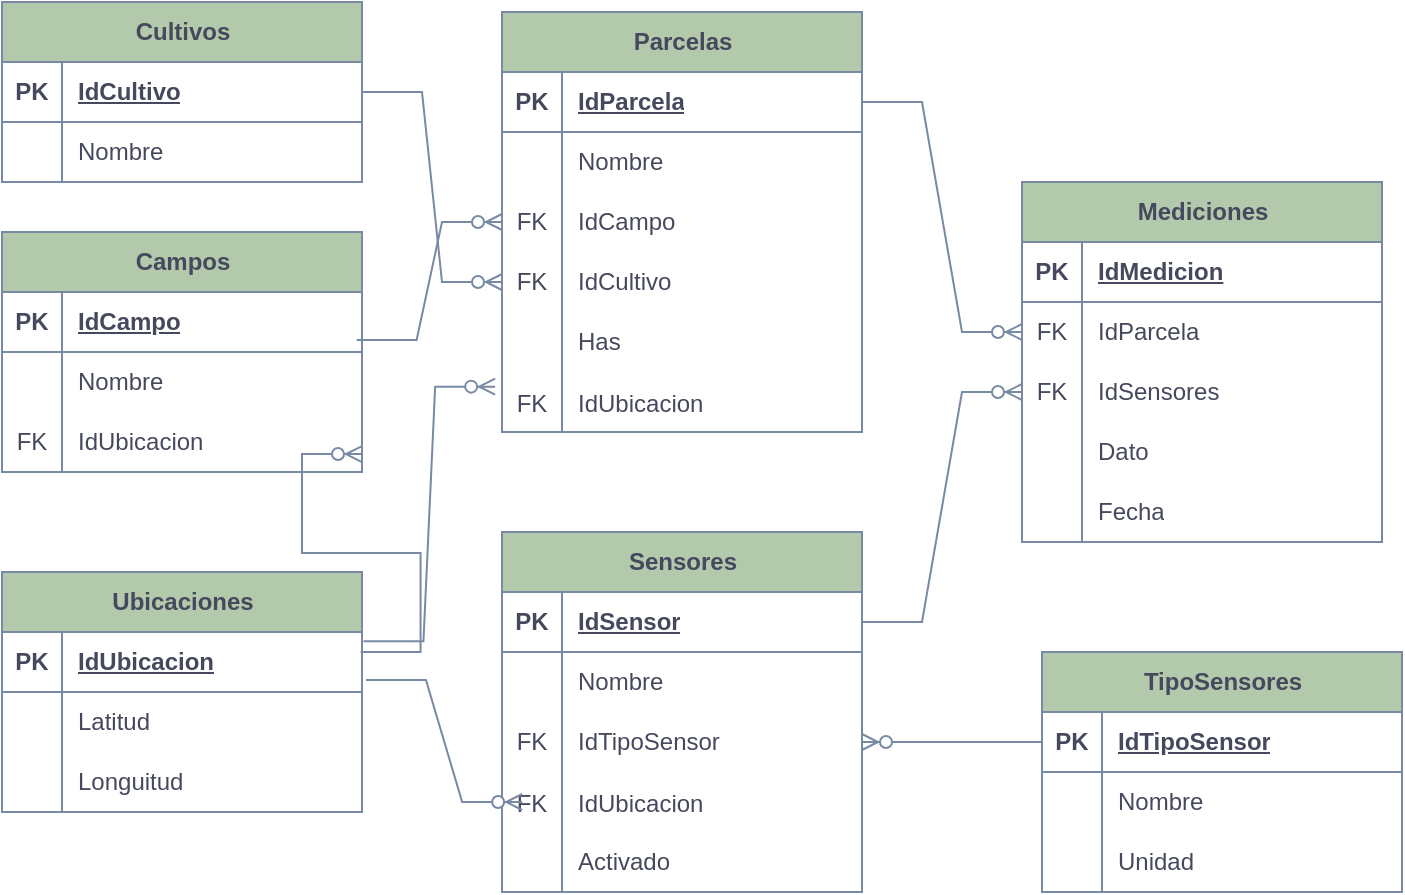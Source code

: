 <mxfile version="27.0.2">
  <diagram name="Página-1" id="oAIuf8s9W6lb1uq6h0UB">
    <mxGraphModel dx="786" dy="516" grid="1" gridSize="10" guides="1" tooltips="1" connect="1" arrows="1" fold="1" page="1" pageScale="1" pageWidth="827" pageHeight="1169" math="0" shadow="0">
      <root>
        <mxCell id="0" />
        <mxCell id="1" parent="0" />
        <mxCell id="STN5MMnKZS1oe1nuZTRc-27" value="Campos" style="shape=table;startSize=30;container=1;collapsible=1;childLayout=tableLayout;fixedRows=1;rowLines=0;fontStyle=1;align=center;resizeLast=1;html=1;labelBackgroundColor=none;fillColor=#B2C9AB;strokeColor=#788AA3;fontColor=#46495D;" parent="1" vertex="1">
          <mxGeometry x="30" y="170" width="180" height="120" as="geometry" />
        </mxCell>
        <mxCell id="STN5MMnKZS1oe1nuZTRc-28" value="" style="shape=tableRow;horizontal=0;startSize=0;swimlaneHead=0;swimlaneBody=0;fillColor=none;collapsible=0;dropTarget=0;points=[[0,0.5],[1,0.5]];portConstraint=eastwest;top=0;left=0;right=0;bottom=1;labelBackgroundColor=none;strokeColor=#788AA3;fontColor=#46495D;" parent="STN5MMnKZS1oe1nuZTRc-27" vertex="1">
          <mxGeometry y="30" width="180" height="30" as="geometry" />
        </mxCell>
        <mxCell id="STN5MMnKZS1oe1nuZTRc-29" value="PK" style="shape=partialRectangle;connectable=0;fillColor=none;top=0;left=0;bottom=0;right=0;fontStyle=1;overflow=hidden;whiteSpace=wrap;html=1;labelBackgroundColor=none;strokeColor=#788AA3;fontColor=#46495D;" parent="STN5MMnKZS1oe1nuZTRc-28" vertex="1">
          <mxGeometry width="30" height="30" as="geometry">
            <mxRectangle width="30" height="30" as="alternateBounds" />
          </mxGeometry>
        </mxCell>
        <mxCell id="STN5MMnKZS1oe1nuZTRc-30" value="IdCampo" style="shape=partialRectangle;connectable=0;fillColor=none;top=0;left=0;bottom=0;right=0;align=left;spacingLeft=6;fontStyle=5;overflow=hidden;whiteSpace=wrap;html=1;labelBackgroundColor=none;strokeColor=#788AA3;fontColor=#46495D;" parent="STN5MMnKZS1oe1nuZTRc-28" vertex="1">
          <mxGeometry x="30" width="150" height="30" as="geometry">
            <mxRectangle width="150" height="30" as="alternateBounds" />
          </mxGeometry>
        </mxCell>
        <mxCell id="STN5MMnKZS1oe1nuZTRc-31" value="" style="shape=tableRow;horizontal=0;startSize=0;swimlaneHead=0;swimlaneBody=0;fillColor=none;collapsible=0;dropTarget=0;points=[[0,0.5],[1,0.5]];portConstraint=eastwest;top=0;left=0;right=0;bottom=0;labelBackgroundColor=none;strokeColor=#788AA3;fontColor=#46495D;" parent="STN5MMnKZS1oe1nuZTRc-27" vertex="1">
          <mxGeometry y="60" width="180" height="30" as="geometry" />
        </mxCell>
        <mxCell id="STN5MMnKZS1oe1nuZTRc-32" value="" style="shape=partialRectangle;connectable=0;fillColor=none;top=0;left=0;bottom=0;right=0;editable=1;overflow=hidden;whiteSpace=wrap;html=1;labelBackgroundColor=none;strokeColor=#788AA3;fontColor=#46495D;" parent="STN5MMnKZS1oe1nuZTRc-31" vertex="1">
          <mxGeometry width="30" height="30" as="geometry">
            <mxRectangle width="30" height="30" as="alternateBounds" />
          </mxGeometry>
        </mxCell>
        <mxCell id="STN5MMnKZS1oe1nuZTRc-33" value="Nombre" style="shape=partialRectangle;connectable=0;fillColor=none;top=0;left=0;bottom=0;right=0;align=left;spacingLeft=6;overflow=hidden;whiteSpace=wrap;html=1;labelBackgroundColor=none;strokeColor=#788AA3;fontColor=#46495D;" parent="STN5MMnKZS1oe1nuZTRc-31" vertex="1">
          <mxGeometry x="30" width="150" height="30" as="geometry">
            <mxRectangle width="150" height="30" as="alternateBounds" />
          </mxGeometry>
        </mxCell>
        <mxCell id="UrRxvtbTd0AvRrlVSrSO-1" value="" style="shape=tableRow;horizontal=0;startSize=0;swimlaneHead=0;swimlaneBody=0;fillColor=none;collapsible=0;dropTarget=0;points=[[0,0.5],[1,0.5]];portConstraint=eastwest;top=0;left=0;right=0;bottom=0;labelBackgroundColor=none;strokeColor=#788AA3;fontColor=#46495D;" vertex="1" parent="STN5MMnKZS1oe1nuZTRc-27">
          <mxGeometry y="90" width="180" height="30" as="geometry" />
        </mxCell>
        <mxCell id="UrRxvtbTd0AvRrlVSrSO-2" value="FK" style="shape=partialRectangle;connectable=0;fillColor=none;top=0;left=0;bottom=0;right=0;fontStyle=0;overflow=hidden;whiteSpace=wrap;html=1;labelBackgroundColor=none;strokeColor=#788AA3;fontColor=#46495D;" vertex="1" parent="UrRxvtbTd0AvRrlVSrSO-1">
          <mxGeometry width="30" height="30" as="geometry">
            <mxRectangle width="30" height="30" as="alternateBounds" />
          </mxGeometry>
        </mxCell>
        <mxCell id="UrRxvtbTd0AvRrlVSrSO-3" value="IdUbicacion" style="shape=partialRectangle;connectable=0;fillColor=none;top=0;left=0;bottom=0;right=0;align=left;spacingLeft=6;fontStyle=0;overflow=hidden;whiteSpace=wrap;html=1;labelBackgroundColor=none;strokeColor=#788AA3;fontColor=#46495D;" vertex="1" parent="UrRxvtbTd0AvRrlVSrSO-1">
          <mxGeometry x="30" width="150" height="30" as="geometry">
            <mxRectangle width="150" height="30" as="alternateBounds" />
          </mxGeometry>
        </mxCell>
        <mxCell id="STN5MMnKZS1oe1nuZTRc-40" value="Cultivos" style="shape=table;startSize=30;container=1;collapsible=1;childLayout=tableLayout;fixedRows=1;rowLines=0;fontStyle=1;align=center;resizeLast=1;html=1;labelBackgroundColor=none;fillColor=#B2C9AB;strokeColor=#788AA3;fontColor=#46495D;" parent="1" vertex="1">
          <mxGeometry x="30" y="55" width="180" height="90" as="geometry" />
        </mxCell>
        <mxCell id="STN5MMnKZS1oe1nuZTRc-41" value="" style="shape=tableRow;horizontal=0;startSize=0;swimlaneHead=0;swimlaneBody=0;fillColor=none;collapsible=0;dropTarget=0;points=[[0,0.5],[1,0.5]];portConstraint=eastwest;top=0;left=0;right=0;bottom=1;labelBackgroundColor=none;strokeColor=#788AA3;fontColor=#46495D;" parent="STN5MMnKZS1oe1nuZTRc-40" vertex="1">
          <mxGeometry y="30" width="180" height="30" as="geometry" />
        </mxCell>
        <mxCell id="STN5MMnKZS1oe1nuZTRc-42" value="PK" style="shape=partialRectangle;connectable=0;fillColor=none;top=0;left=0;bottom=0;right=0;fontStyle=1;overflow=hidden;whiteSpace=wrap;html=1;labelBackgroundColor=none;strokeColor=#788AA3;fontColor=#46495D;" parent="STN5MMnKZS1oe1nuZTRc-41" vertex="1">
          <mxGeometry width="30" height="30" as="geometry">
            <mxRectangle width="30" height="30" as="alternateBounds" />
          </mxGeometry>
        </mxCell>
        <mxCell id="STN5MMnKZS1oe1nuZTRc-43" value="IdCultivo" style="shape=partialRectangle;connectable=0;fillColor=none;top=0;left=0;bottom=0;right=0;align=left;spacingLeft=6;fontStyle=5;overflow=hidden;whiteSpace=wrap;html=1;labelBackgroundColor=none;strokeColor=#788AA3;fontColor=#46495D;" parent="STN5MMnKZS1oe1nuZTRc-41" vertex="1">
          <mxGeometry x="30" width="150" height="30" as="geometry">
            <mxRectangle width="150" height="30" as="alternateBounds" />
          </mxGeometry>
        </mxCell>
        <mxCell id="STN5MMnKZS1oe1nuZTRc-44" value="" style="shape=tableRow;horizontal=0;startSize=0;swimlaneHead=0;swimlaneBody=0;fillColor=none;collapsible=0;dropTarget=0;points=[[0,0.5],[1,0.5]];portConstraint=eastwest;top=0;left=0;right=0;bottom=0;labelBackgroundColor=none;strokeColor=#788AA3;fontColor=#46495D;" parent="STN5MMnKZS1oe1nuZTRc-40" vertex="1">
          <mxGeometry y="60" width="180" height="30" as="geometry" />
        </mxCell>
        <mxCell id="STN5MMnKZS1oe1nuZTRc-45" value="" style="shape=partialRectangle;connectable=0;fillColor=none;top=0;left=0;bottom=0;right=0;editable=1;overflow=hidden;whiteSpace=wrap;html=1;labelBackgroundColor=none;strokeColor=#788AA3;fontColor=#46495D;" parent="STN5MMnKZS1oe1nuZTRc-44" vertex="1">
          <mxGeometry width="30" height="30" as="geometry">
            <mxRectangle width="30" height="30" as="alternateBounds" />
          </mxGeometry>
        </mxCell>
        <mxCell id="STN5MMnKZS1oe1nuZTRc-46" value="Nombre" style="shape=partialRectangle;connectable=0;fillColor=none;top=0;left=0;bottom=0;right=0;align=left;spacingLeft=6;overflow=hidden;whiteSpace=wrap;html=1;labelBackgroundColor=none;strokeColor=#788AA3;fontColor=#46495D;" parent="STN5MMnKZS1oe1nuZTRc-44" vertex="1">
          <mxGeometry x="30" width="150" height="30" as="geometry">
            <mxRectangle width="150" height="30" as="alternateBounds" />
          </mxGeometry>
        </mxCell>
        <mxCell id="STN5MMnKZS1oe1nuZTRc-53" value="TipoSensores" style="shape=table;startSize=30;container=1;collapsible=1;childLayout=tableLayout;fixedRows=1;rowLines=0;fontStyle=1;align=center;resizeLast=1;html=1;labelBackgroundColor=none;fillColor=#B2C9AB;strokeColor=#788AA3;fontColor=#46495D;" parent="1" vertex="1">
          <mxGeometry x="550" y="380" width="180" height="120" as="geometry" />
        </mxCell>
        <mxCell id="STN5MMnKZS1oe1nuZTRc-54" value="" style="shape=tableRow;horizontal=0;startSize=0;swimlaneHead=0;swimlaneBody=0;fillColor=none;collapsible=0;dropTarget=0;points=[[0,0.5],[1,0.5]];portConstraint=eastwest;top=0;left=0;right=0;bottom=1;labelBackgroundColor=none;strokeColor=#788AA3;fontColor=#46495D;" parent="STN5MMnKZS1oe1nuZTRc-53" vertex="1">
          <mxGeometry y="30" width="180" height="30" as="geometry" />
        </mxCell>
        <mxCell id="STN5MMnKZS1oe1nuZTRc-55" value="PK" style="shape=partialRectangle;connectable=0;fillColor=none;top=0;left=0;bottom=0;right=0;fontStyle=1;overflow=hidden;whiteSpace=wrap;html=1;labelBackgroundColor=none;strokeColor=#788AA3;fontColor=#46495D;" parent="STN5MMnKZS1oe1nuZTRc-54" vertex="1">
          <mxGeometry width="30" height="30" as="geometry">
            <mxRectangle width="30" height="30" as="alternateBounds" />
          </mxGeometry>
        </mxCell>
        <mxCell id="STN5MMnKZS1oe1nuZTRc-56" value="IdTipoSensor" style="shape=partialRectangle;connectable=0;fillColor=none;top=0;left=0;bottom=0;right=0;align=left;spacingLeft=6;fontStyle=5;overflow=hidden;whiteSpace=wrap;html=1;labelBackgroundColor=none;strokeColor=#788AA3;fontColor=#46495D;" parent="STN5MMnKZS1oe1nuZTRc-54" vertex="1">
          <mxGeometry x="30" width="150" height="30" as="geometry">
            <mxRectangle width="150" height="30" as="alternateBounds" />
          </mxGeometry>
        </mxCell>
        <mxCell id="STN5MMnKZS1oe1nuZTRc-57" value="" style="shape=tableRow;horizontal=0;startSize=0;swimlaneHead=0;swimlaneBody=0;fillColor=none;collapsible=0;dropTarget=0;points=[[0,0.5],[1,0.5]];portConstraint=eastwest;top=0;left=0;right=0;bottom=0;labelBackgroundColor=none;strokeColor=#788AA3;fontColor=#46495D;" parent="STN5MMnKZS1oe1nuZTRc-53" vertex="1">
          <mxGeometry y="60" width="180" height="30" as="geometry" />
        </mxCell>
        <mxCell id="STN5MMnKZS1oe1nuZTRc-58" value="" style="shape=partialRectangle;connectable=0;fillColor=none;top=0;left=0;bottom=0;right=0;editable=1;overflow=hidden;whiteSpace=wrap;html=1;labelBackgroundColor=none;strokeColor=#788AA3;fontColor=#46495D;" parent="STN5MMnKZS1oe1nuZTRc-57" vertex="1">
          <mxGeometry width="30" height="30" as="geometry">
            <mxRectangle width="30" height="30" as="alternateBounds" />
          </mxGeometry>
        </mxCell>
        <mxCell id="STN5MMnKZS1oe1nuZTRc-59" value="Nombre" style="shape=partialRectangle;connectable=0;fillColor=none;top=0;left=0;bottom=0;right=0;align=left;spacingLeft=6;overflow=hidden;whiteSpace=wrap;html=1;labelBackgroundColor=none;strokeColor=#788AA3;fontColor=#46495D;" parent="STN5MMnKZS1oe1nuZTRc-57" vertex="1">
          <mxGeometry x="30" width="150" height="30" as="geometry">
            <mxRectangle width="150" height="30" as="alternateBounds" />
          </mxGeometry>
        </mxCell>
        <mxCell id="STN5MMnKZS1oe1nuZTRc-60" value="" style="shape=tableRow;horizontal=0;startSize=0;swimlaneHead=0;swimlaneBody=0;fillColor=none;collapsible=0;dropTarget=0;points=[[0,0.5],[1,0.5]];portConstraint=eastwest;top=0;left=0;right=0;bottom=0;labelBackgroundColor=none;strokeColor=#788AA3;fontColor=#46495D;" parent="STN5MMnKZS1oe1nuZTRc-53" vertex="1">
          <mxGeometry y="90" width="180" height="30" as="geometry" />
        </mxCell>
        <mxCell id="STN5MMnKZS1oe1nuZTRc-61" value="" style="shape=partialRectangle;connectable=0;fillColor=none;top=0;left=0;bottom=0;right=0;editable=1;overflow=hidden;whiteSpace=wrap;html=1;labelBackgroundColor=none;strokeColor=#788AA3;fontColor=#46495D;" parent="STN5MMnKZS1oe1nuZTRc-60" vertex="1">
          <mxGeometry width="30" height="30" as="geometry">
            <mxRectangle width="30" height="30" as="alternateBounds" />
          </mxGeometry>
        </mxCell>
        <mxCell id="STN5MMnKZS1oe1nuZTRc-62" value="Unidad" style="shape=partialRectangle;connectable=0;fillColor=none;top=0;left=0;bottom=0;right=0;align=left;spacingLeft=6;overflow=hidden;whiteSpace=wrap;html=1;labelBackgroundColor=none;strokeColor=#788AA3;fontColor=#46495D;" parent="STN5MMnKZS1oe1nuZTRc-60" vertex="1">
          <mxGeometry x="30" width="150" height="30" as="geometry">
            <mxRectangle width="150" height="30" as="alternateBounds" />
          </mxGeometry>
        </mxCell>
        <mxCell id="STN5MMnKZS1oe1nuZTRc-66" value="Sensores" style="shape=table;startSize=30;container=1;collapsible=1;childLayout=tableLayout;fixedRows=1;rowLines=0;fontStyle=1;align=center;resizeLast=1;html=1;labelBackgroundColor=none;fillColor=#B2C9AB;strokeColor=#788AA3;fontColor=#46495D;" parent="1" vertex="1">
          <mxGeometry x="280" y="320" width="180" height="180" as="geometry" />
        </mxCell>
        <mxCell id="STN5MMnKZS1oe1nuZTRc-67" value="" style="shape=tableRow;horizontal=0;startSize=0;swimlaneHead=0;swimlaneBody=0;fillColor=none;collapsible=0;dropTarget=0;points=[[0,0.5],[1,0.5]];portConstraint=eastwest;top=0;left=0;right=0;bottom=1;labelBackgroundColor=none;strokeColor=#788AA3;fontColor=#46495D;" parent="STN5MMnKZS1oe1nuZTRc-66" vertex="1">
          <mxGeometry y="30" width="180" height="30" as="geometry" />
        </mxCell>
        <mxCell id="STN5MMnKZS1oe1nuZTRc-68" value="PK" style="shape=partialRectangle;connectable=0;fillColor=none;top=0;left=0;bottom=0;right=0;fontStyle=1;overflow=hidden;whiteSpace=wrap;html=1;labelBackgroundColor=none;strokeColor=#788AA3;fontColor=#46495D;" parent="STN5MMnKZS1oe1nuZTRc-67" vertex="1">
          <mxGeometry width="30" height="30" as="geometry">
            <mxRectangle width="30" height="30" as="alternateBounds" />
          </mxGeometry>
        </mxCell>
        <mxCell id="STN5MMnKZS1oe1nuZTRc-69" value="IdSensor" style="shape=partialRectangle;connectable=0;fillColor=none;top=0;left=0;bottom=0;right=0;align=left;spacingLeft=6;fontStyle=5;overflow=hidden;whiteSpace=wrap;html=1;labelBackgroundColor=none;strokeColor=#788AA3;fontColor=#46495D;" parent="STN5MMnKZS1oe1nuZTRc-67" vertex="1">
          <mxGeometry x="30" width="150" height="30" as="geometry">
            <mxRectangle width="150" height="30" as="alternateBounds" />
          </mxGeometry>
        </mxCell>
        <mxCell id="STN5MMnKZS1oe1nuZTRc-70" value="" style="shape=tableRow;horizontal=0;startSize=0;swimlaneHead=0;swimlaneBody=0;fillColor=none;collapsible=0;dropTarget=0;points=[[0,0.5],[1,0.5]];portConstraint=eastwest;top=0;left=0;right=0;bottom=0;labelBackgroundColor=none;strokeColor=#788AA3;fontColor=#46495D;" parent="STN5MMnKZS1oe1nuZTRc-66" vertex="1">
          <mxGeometry y="60" width="180" height="30" as="geometry" />
        </mxCell>
        <mxCell id="STN5MMnKZS1oe1nuZTRc-71" value="" style="shape=partialRectangle;connectable=0;fillColor=none;top=0;left=0;bottom=0;right=0;editable=1;overflow=hidden;whiteSpace=wrap;html=1;labelBackgroundColor=none;strokeColor=#788AA3;fontColor=#46495D;" parent="STN5MMnKZS1oe1nuZTRc-70" vertex="1">
          <mxGeometry width="30" height="30" as="geometry">
            <mxRectangle width="30" height="30" as="alternateBounds" />
          </mxGeometry>
        </mxCell>
        <mxCell id="STN5MMnKZS1oe1nuZTRc-72" value="Nombre" style="shape=partialRectangle;connectable=0;fillColor=none;top=0;left=0;bottom=0;right=0;align=left;spacingLeft=6;overflow=hidden;whiteSpace=wrap;html=1;labelBackgroundColor=none;strokeColor=#788AA3;fontColor=#46495D;" parent="STN5MMnKZS1oe1nuZTRc-70" vertex="1">
          <mxGeometry x="30" width="150" height="30" as="geometry">
            <mxRectangle width="150" height="30" as="alternateBounds" />
          </mxGeometry>
        </mxCell>
        <mxCell id="STN5MMnKZS1oe1nuZTRc-79" value="" style="shape=tableRow;horizontal=0;startSize=0;swimlaneHead=0;swimlaneBody=0;fillColor=none;collapsible=0;dropTarget=0;points=[[0,0.5],[1,0.5]];portConstraint=eastwest;top=0;left=0;right=0;bottom=0;labelBackgroundColor=none;strokeColor=#788AA3;fontColor=#46495D;" parent="STN5MMnKZS1oe1nuZTRc-66" vertex="1">
          <mxGeometry y="90" width="180" height="30" as="geometry" />
        </mxCell>
        <mxCell id="STN5MMnKZS1oe1nuZTRc-80" value="FK" style="shape=partialRectangle;connectable=0;fillColor=none;top=0;left=0;bottom=0;right=0;fontStyle=0;overflow=hidden;whiteSpace=wrap;html=1;labelBackgroundColor=none;strokeColor=#788AA3;fontColor=#46495D;" parent="STN5MMnKZS1oe1nuZTRc-79" vertex="1">
          <mxGeometry width="30" height="30" as="geometry">
            <mxRectangle width="30" height="30" as="alternateBounds" />
          </mxGeometry>
        </mxCell>
        <mxCell id="STN5MMnKZS1oe1nuZTRc-81" value="IdTipoSensor" style="shape=partialRectangle;connectable=0;fillColor=none;top=0;left=0;bottom=0;right=0;align=left;spacingLeft=6;fontStyle=0;overflow=hidden;whiteSpace=wrap;html=1;labelBackgroundColor=none;strokeColor=#788AA3;fontColor=#46495D;" parent="STN5MMnKZS1oe1nuZTRc-79" vertex="1">
          <mxGeometry x="30" width="150" height="30" as="geometry">
            <mxRectangle width="150" height="30" as="alternateBounds" />
          </mxGeometry>
        </mxCell>
        <mxCell id="jtGoLDJBYrv1vs7XKXuK-1" value="" style="shape=tableRow;horizontal=0;startSize=0;swimlaneHead=0;swimlaneBody=0;fillColor=none;collapsible=0;dropTarget=0;points=[[0,0.5],[1,0.5]];portConstraint=eastwest;top=0;left=0;right=0;bottom=0;labelBackgroundColor=none;strokeColor=#788AA3;fontColor=#46495D;" parent="STN5MMnKZS1oe1nuZTRc-66" vertex="1">
          <mxGeometry y="120" width="180" height="30" as="geometry" />
        </mxCell>
        <mxCell id="jtGoLDJBYrv1vs7XKXuK-2" value="FK" style="shape=partialRectangle;connectable=0;fillColor=none;top=0;left=0;bottom=0;right=0;editable=1;overflow=hidden;labelBackgroundColor=none;strokeColor=#788AA3;fontColor=#46495D;" parent="jtGoLDJBYrv1vs7XKXuK-1" vertex="1">
          <mxGeometry width="30" height="30" as="geometry">
            <mxRectangle width="30" height="30" as="alternateBounds" />
          </mxGeometry>
        </mxCell>
        <mxCell id="jtGoLDJBYrv1vs7XKXuK-3" value="IdUbicacion" style="shape=partialRectangle;connectable=0;fillColor=none;top=0;left=0;bottom=0;right=0;align=left;spacingLeft=6;overflow=hidden;labelBackgroundColor=none;strokeColor=#788AA3;fontColor=#46495D;" parent="jtGoLDJBYrv1vs7XKXuK-1" vertex="1">
          <mxGeometry x="30" width="150" height="30" as="geometry">
            <mxRectangle width="150" height="30" as="alternateBounds" />
          </mxGeometry>
        </mxCell>
        <mxCell id="STN5MMnKZS1oe1nuZTRc-73" value="" style="shape=tableRow;horizontal=0;startSize=0;swimlaneHead=0;swimlaneBody=0;fillColor=none;collapsible=0;dropTarget=0;points=[[0,0.5],[1,0.5]];portConstraint=eastwest;top=0;left=0;right=0;bottom=0;labelBackgroundColor=none;strokeColor=#788AA3;fontColor=#46495D;" parent="STN5MMnKZS1oe1nuZTRc-66" vertex="1">
          <mxGeometry y="150" width="180" height="30" as="geometry" />
        </mxCell>
        <mxCell id="STN5MMnKZS1oe1nuZTRc-74" value="" style="shape=partialRectangle;connectable=0;fillColor=none;top=0;left=0;bottom=0;right=0;editable=1;overflow=hidden;whiteSpace=wrap;html=1;labelBackgroundColor=none;strokeColor=#788AA3;fontColor=#46495D;" parent="STN5MMnKZS1oe1nuZTRc-73" vertex="1">
          <mxGeometry width="30" height="30" as="geometry">
            <mxRectangle width="30" height="30" as="alternateBounds" />
          </mxGeometry>
        </mxCell>
        <mxCell id="STN5MMnKZS1oe1nuZTRc-75" value="Activado" style="shape=partialRectangle;connectable=0;fillColor=none;top=0;left=0;bottom=0;right=0;align=left;spacingLeft=6;overflow=hidden;whiteSpace=wrap;html=1;labelBackgroundColor=none;strokeColor=#788AA3;fontColor=#46495D;" parent="STN5MMnKZS1oe1nuZTRc-73" vertex="1">
          <mxGeometry x="30" width="150" height="30" as="geometry">
            <mxRectangle width="150" height="30" as="alternateBounds" />
          </mxGeometry>
        </mxCell>
        <mxCell id="STN5MMnKZS1oe1nuZTRc-82" value="Parcelas" style="shape=table;startSize=30;container=1;collapsible=1;childLayout=tableLayout;fixedRows=1;rowLines=0;fontStyle=1;align=center;resizeLast=1;html=1;labelBackgroundColor=none;fillColor=#B2C9AB;strokeColor=#788AA3;fontColor=#46495D;" parent="1" vertex="1">
          <mxGeometry x="280" y="60" width="180" height="210" as="geometry" />
        </mxCell>
        <mxCell id="STN5MMnKZS1oe1nuZTRc-83" value="" style="shape=tableRow;horizontal=0;startSize=0;swimlaneHead=0;swimlaneBody=0;fillColor=none;collapsible=0;dropTarget=0;points=[[0,0.5],[1,0.5]];portConstraint=eastwest;top=0;left=0;right=0;bottom=1;labelBackgroundColor=none;strokeColor=#788AA3;fontColor=#46495D;" parent="STN5MMnKZS1oe1nuZTRc-82" vertex="1">
          <mxGeometry y="30" width="180" height="30" as="geometry" />
        </mxCell>
        <mxCell id="STN5MMnKZS1oe1nuZTRc-84" value="PK" style="shape=partialRectangle;connectable=0;fillColor=none;top=0;left=0;bottom=0;right=0;fontStyle=1;overflow=hidden;whiteSpace=wrap;html=1;labelBackgroundColor=none;strokeColor=#788AA3;fontColor=#46495D;" parent="STN5MMnKZS1oe1nuZTRc-83" vertex="1">
          <mxGeometry width="30" height="30" as="geometry">
            <mxRectangle width="30" height="30" as="alternateBounds" />
          </mxGeometry>
        </mxCell>
        <mxCell id="STN5MMnKZS1oe1nuZTRc-85" value="IdParcela" style="shape=partialRectangle;connectable=0;fillColor=none;top=0;left=0;bottom=0;right=0;align=left;spacingLeft=6;fontStyle=5;overflow=hidden;whiteSpace=wrap;html=1;labelBackgroundColor=none;strokeColor=#788AA3;fontColor=#46495D;" parent="STN5MMnKZS1oe1nuZTRc-83" vertex="1">
          <mxGeometry x="30" width="150" height="30" as="geometry">
            <mxRectangle width="150" height="30" as="alternateBounds" />
          </mxGeometry>
        </mxCell>
        <mxCell id="STN5MMnKZS1oe1nuZTRc-86" value="" style="shape=tableRow;horizontal=0;startSize=0;swimlaneHead=0;swimlaneBody=0;fillColor=none;collapsible=0;dropTarget=0;points=[[0,0.5],[1,0.5]];portConstraint=eastwest;top=0;left=0;right=0;bottom=0;labelBackgroundColor=none;strokeColor=#788AA3;fontColor=#46495D;" parent="STN5MMnKZS1oe1nuZTRc-82" vertex="1">
          <mxGeometry y="60" width="180" height="30" as="geometry" />
        </mxCell>
        <mxCell id="STN5MMnKZS1oe1nuZTRc-87" value="" style="shape=partialRectangle;connectable=0;fillColor=none;top=0;left=0;bottom=0;right=0;editable=1;overflow=hidden;whiteSpace=wrap;html=1;labelBackgroundColor=none;strokeColor=#788AA3;fontColor=#46495D;" parent="STN5MMnKZS1oe1nuZTRc-86" vertex="1">
          <mxGeometry width="30" height="30" as="geometry">
            <mxRectangle width="30" height="30" as="alternateBounds" />
          </mxGeometry>
        </mxCell>
        <mxCell id="STN5MMnKZS1oe1nuZTRc-88" value="Nombre" style="shape=partialRectangle;connectable=0;fillColor=none;top=0;left=0;bottom=0;right=0;align=left;spacingLeft=6;overflow=hidden;whiteSpace=wrap;html=1;labelBackgroundColor=none;strokeColor=#788AA3;fontColor=#46495D;" parent="STN5MMnKZS1oe1nuZTRc-86" vertex="1">
          <mxGeometry x="30" width="150" height="30" as="geometry">
            <mxRectangle width="150" height="30" as="alternateBounds" />
          </mxGeometry>
        </mxCell>
        <mxCell id="STN5MMnKZS1oe1nuZTRc-100" value="" style="shape=tableRow;horizontal=0;startSize=0;swimlaneHead=0;swimlaneBody=0;fillColor=none;collapsible=0;dropTarget=0;points=[[0,0.5],[1,0.5]];portConstraint=eastwest;top=0;left=0;right=0;bottom=0;labelBackgroundColor=none;strokeColor=#788AA3;fontColor=#46495D;" parent="STN5MMnKZS1oe1nuZTRc-82" vertex="1">
          <mxGeometry y="90" width="180" height="30" as="geometry" />
        </mxCell>
        <mxCell id="STN5MMnKZS1oe1nuZTRc-101" value="FK" style="shape=partialRectangle;connectable=0;fillColor=none;top=0;left=0;bottom=0;right=0;fontStyle=0;overflow=hidden;whiteSpace=wrap;html=1;labelBackgroundColor=none;strokeColor=#788AA3;fontColor=#46495D;" parent="STN5MMnKZS1oe1nuZTRc-100" vertex="1">
          <mxGeometry width="30" height="30" as="geometry">
            <mxRectangle width="30" height="30" as="alternateBounds" />
          </mxGeometry>
        </mxCell>
        <mxCell id="STN5MMnKZS1oe1nuZTRc-102" value="IdCampo" style="shape=partialRectangle;connectable=0;fillColor=none;top=0;left=0;bottom=0;right=0;align=left;spacingLeft=6;fontStyle=0;overflow=hidden;whiteSpace=wrap;html=1;labelBackgroundColor=none;strokeColor=#788AA3;fontColor=#46495D;" parent="STN5MMnKZS1oe1nuZTRc-100" vertex="1">
          <mxGeometry x="30" width="150" height="30" as="geometry">
            <mxRectangle width="150" height="30" as="alternateBounds" />
          </mxGeometry>
        </mxCell>
        <mxCell id="STN5MMnKZS1oe1nuZTRc-96" value="" style="shape=tableRow;horizontal=0;startSize=0;swimlaneHead=0;swimlaneBody=0;fillColor=none;collapsible=0;dropTarget=0;points=[[0,0.5],[1,0.5]];portConstraint=eastwest;top=0;left=0;right=0;bottom=0;labelBackgroundColor=none;strokeColor=#788AA3;fontColor=#46495D;" parent="STN5MMnKZS1oe1nuZTRc-82" vertex="1">
          <mxGeometry y="120" width="180" height="30" as="geometry" />
        </mxCell>
        <mxCell id="STN5MMnKZS1oe1nuZTRc-97" value="FK" style="shape=partialRectangle;connectable=0;fillColor=none;top=0;left=0;bottom=0;right=0;fontStyle=0;overflow=hidden;whiteSpace=wrap;html=1;labelBackgroundColor=none;strokeColor=#788AA3;fontColor=#46495D;" parent="STN5MMnKZS1oe1nuZTRc-96" vertex="1">
          <mxGeometry width="30" height="30" as="geometry">
            <mxRectangle width="30" height="30" as="alternateBounds" />
          </mxGeometry>
        </mxCell>
        <mxCell id="STN5MMnKZS1oe1nuZTRc-98" value="IdCultivo" style="shape=partialRectangle;connectable=0;fillColor=none;top=0;left=0;bottom=0;right=0;align=left;spacingLeft=6;fontStyle=0;overflow=hidden;whiteSpace=wrap;html=1;labelBackgroundColor=none;strokeColor=#788AA3;fontColor=#46495D;" parent="STN5MMnKZS1oe1nuZTRc-96" vertex="1">
          <mxGeometry x="30" width="150" height="30" as="geometry">
            <mxRectangle width="150" height="30" as="alternateBounds" />
          </mxGeometry>
        </mxCell>
        <mxCell id="STN5MMnKZS1oe1nuZTRc-89" value="" style="shape=tableRow;horizontal=0;startSize=0;swimlaneHead=0;swimlaneBody=0;fillColor=none;collapsible=0;dropTarget=0;points=[[0,0.5],[1,0.5]];portConstraint=eastwest;top=0;left=0;right=0;bottom=0;labelBackgroundColor=none;strokeColor=#788AA3;fontColor=#46495D;" parent="STN5MMnKZS1oe1nuZTRc-82" vertex="1">
          <mxGeometry y="150" width="180" height="30" as="geometry" />
        </mxCell>
        <mxCell id="STN5MMnKZS1oe1nuZTRc-90" value="" style="shape=partialRectangle;connectable=0;fillColor=none;top=0;left=0;bottom=0;right=0;editable=1;overflow=hidden;whiteSpace=wrap;html=1;labelBackgroundColor=none;strokeColor=#788AA3;fontColor=#46495D;" parent="STN5MMnKZS1oe1nuZTRc-89" vertex="1">
          <mxGeometry width="30" height="30" as="geometry">
            <mxRectangle width="30" height="30" as="alternateBounds" />
          </mxGeometry>
        </mxCell>
        <mxCell id="STN5MMnKZS1oe1nuZTRc-91" value="Has" style="shape=partialRectangle;connectable=0;fillColor=none;top=0;left=0;bottom=0;right=0;align=left;spacingLeft=6;overflow=hidden;whiteSpace=wrap;html=1;labelBackgroundColor=none;strokeColor=#788AA3;fontColor=#46495D;" parent="STN5MMnKZS1oe1nuZTRc-89" vertex="1">
          <mxGeometry x="30" width="150" height="30" as="geometry">
            <mxRectangle width="150" height="30" as="alternateBounds" />
          </mxGeometry>
        </mxCell>
        <mxCell id="jtGoLDJBYrv1vs7XKXuK-7" value="" style="shape=tableRow;horizontal=0;startSize=0;swimlaneHead=0;swimlaneBody=0;fillColor=none;collapsible=0;dropTarget=0;points=[[0,0.5],[1,0.5]];portConstraint=eastwest;top=0;left=0;right=0;bottom=0;labelBackgroundColor=none;strokeColor=#788AA3;fontColor=#46495D;" parent="STN5MMnKZS1oe1nuZTRc-82" vertex="1">
          <mxGeometry y="180" width="180" height="30" as="geometry" />
        </mxCell>
        <mxCell id="jtGoLDJBYrv1vs7XKXuK-8" value="FK" style="shape=partialRectangle;connectable=0;fillColor=none;top=0;left=0;bottom=0;right=0;editable=1;overflow=hidden;labelBackgroundColor=none;strokeColor=#788AA3;fontColor=#46495D;" parent="jtGoLDJBYrv1vs7XKXuK-7" vertex="1">
          <mxGeometry width="30" height="30" as="geometry">
            <mxRectangle width="30" height="30" as="alternateBounds" />
          </mxGeometry>
        </mxCell>
        <mxCell id="jtGoLDJBYrv1vs7XKXuK-9" value="IdUbicacion" style="shape=partialRectangle;connectable=0;fillColor=none;top=0;left=0;bottom=0;right=0;align=left;spacingLeft=6;overflow=hidden;labelBackgroundColor=none;strokeColor=#788AA3;fontColor=#46495D;" parent="jtGoLDJBYrv1vs7XKXuK-7" vertex="1">
          <mxGeometry x="30" width="150" height="30" as="geometry">
            <mxRectangle width="150" height="30" as="alternateBounds" />
          </mxGeometry>
        </mxCell>
        <mxCell id="STN5MMnKZS1oe1nuZTRc-103" value="Mediciones" style="shape=table;startSize=30;container=1;collapsible=1;childLayout=tableLayout;fixedRows=1;rowLines=0;fontStyle=1;align=center;resizeLast=1;html=1;labelBackgroundColor=none;fillColor=#B2C9AB;strokeColor=#788AA3;fontColor=#46495D;" parent="1" vertex="1">
          <mxGeometry x="540" y="145" width="180" height="180" as="geometry" />
        </mxCell>
        <mxCell id="STN5MMnKZS1oe1nuZTRc-104" value="" style="shape=tableRow;horizontal=0;startSize=0;swimlaneHead=0;swimlaneBody=0;fillColor=none;collapsible=0;dropTarget=0;points=[[0,0.5],[1,0.5]];portConstraint=eastwest;top=0;left=0;right=0;bottom=1;labelBackgroundColor=none;strokeColor=#788AA3;fontColor=#46495D;" parent="STN5MMnKZS1oe1nuZTRc-103" vertex="1">
          <mxGeometry y="30" width="180" height="30" as="geometry" />
        </mxCell>
        <mxCell id="STN5MMnKZS1oe1nuZTRc-105" value="PK" style="shape=partialRectangle;connectable=0;fillColor=none;top=0;left=0;bottom=0;right=0;fontStyle=1;overflow=hidden;whiteSpace=wrap;html=1;labelBackgroundColor=none;strokeColor=#788AA3;fontColor=#46495D;" parent="STN5MMnKZS1oe1nuZTRc-104" vertex="1">
          <mxGeometry width="30" height="30" as="geometry">
            <mxRectangle width="30" height="30" as="alternateBounds" />
          </mxGeometry>
        </mxCell>
        <mxCell id="STN5MMnKZS1oe1nuZTRc-106" value="IdMedicion" style="shape=partialRectangle;connectable=0;fillColor=none;top=0;left=0;bottom=0;right=0;align=left;spacingLeft=6;fontStyle=5;overflow=hidden;whiteSpace=wrap;html=1;labelBackgroundColor=none;strokeColor=#788AA3;fontColor=#46495D;" parent="STN5MMnKZS1oe1nuZTRc-104" vertex="1">
          <mxGeometry x="30" width="150" height="30" as="geometry">
            <mxRectangle width="150" height="30" as="alternateBounds" />
          </mxGeometry>
        </mxCell>
        <mxCell id="STN5MMnKZS1oe1nuZTRc-116" value="" style="shape=tableRow;horizontal=0;startSize=0;swimlaneHead=0;swimlaneBody=0;fillColor=none;collapsible=0;dropTarget=0;points=[[0,0.5],[1,0.5]];portConstraint=eastwest;top=0;left=0;right=0;bottom=0;labelBackgroundColor=none;strokeColor=#788AA3;fontColor=#46495D;" parent="STN5MMnKZS1oe1nuZTRc-103" vertex="1">
          <mxGeometry y="60" width="180" height="30" as="geometry" />
        </mxCell>
        <mxCell id="STN5MMnKZS1oe1nuZTRc-117" value="FK" style="shape=partialRectangle;connectable=0;fillColor=none;top=0;left=0;bottom=0;right=0;fontStyle=0;overflow=hidden;whiteSpace=wrap;html=1;labelBackgroundColor=none;strokeColor=#788AA3;fontColor=#46495D;" parent="STN5MMnKZS1oe1nuZTRc-116" vertex="1">
          <mxGeometry width="30" height="30" as="geometry">
            <mxRectangle width="30" height="30" as="alternateBounds" />
          </mxGeometry>
        </mxCell>
        <mxCell id="STN5MMnKZS1oe1nuZTRc-118" value="IdParcela" style="shape=partialRectangle;connectable=0;fillColor=none;top=0;left=0;bottom=0;right=0;align=left;spacingLeft=6;fontStyle=0;overflow=hidden;whiteSpace=wrap;html=1;labelBackgroundColor=none;strokeColor=#788AA3;fontColor=#46495D;" parent="STN5MMnKZS1oe1nuZTRc-116" vertex="1">
          <mxGeometry x="30" width="150" height="30" as="geometry">
            <mxRectangle width="150" height="30" as="alternateBounds" />
          </mxGeometry>
        </mxCell>
        <mxCell id="STN5MMnKZS1oe1nuZTRc-119" value="" style="shape=tableRow;horizontal=0;startSize=0;swimlaneHead=0;swimlaneBody=0;fillColor=none;collapsible=0;dropTarget=0;points=[[0,0.5],[1,0.5]];portConstraint=eastwest;top=0;left=0;right=0;bottom=0;labelBackgroundColor=none;strokeColor=#788AA3;fontColor=#46495D;" parent="STN5MMnKZS1oe1nuZTRc-103" vertex="1">
          <mxGeometry y="90" width="180" height="30" as="geometry" />
        </mxCell>
        <mxCell id="STN5MMnKZS1oe1nuZTRc-120" value="FK" style="shape=partialRectangle;connectable=0;fillColor=none;top=0;left=0;bottom=0;right=0;fontStyle=0;overflow=hidden;whiteSpace=wrap;html=1;labelBackgroundColor=none;strokeColor=#788AA3;fontColor=#46495D;" parent="STN5MMnKZS1oe1nuZTRc-119" vertex="1">
          <mxGeometry width="30" height="30" as="geometry">
            <mxRectangle width="30" height="30" as="alternateBounds" />
          </mxGeometry>
        </mxCell>
        <mxCell id="STN5MMnKZS1oe1nuZTRc-121" value="IdSensores" style="shape=partialRectangle;connectable=0;fillColor=none;top=0;left=0;bottom=0;right=0;align=left;spacingLeft=6;fontStyle=0;overflow=hidden;whiteSpace=wrap;html=1;labelBackgroundColor=none;strokeColor=#788AA3;fontColor=#46495D;" parent="STN5MMnKZS1oe1nuZTRc-119" vertex="1">
          <mxGeometry x="30" width="150" height="30" as="geometry">
            <mxRectangle width="150" height="30" as="alternateBounds" />
          </mxGeometry>
        </mxCell>
        <mxCell id="STN5MMnKZS1oe1nuZTRc-107" value="" style="shape=tableRow;horizontal=0;startSize=0;swimlaneHead=0;swimlaneBody=0;fillColor=none;collapsible=0;dropTarget=0;points=[[0,0.5],[1,0.5]];portConstraint=eastwest;top=0;left=0;right=0;bottom=0;labelBackgroundColor=none;strokeColor=#788AA3;fontColor=#46495D;" parent="STN5MMnKZS1oe1nuZTRc-103" vertex="1">
          <mxGeometry y="120" width="180" height="30" as="geometry" />
        </mxCell>
        <mxCell id="STN5MMnKZS1oe1nuZTRc-108" value="" style="shape=partialRectangle;connectable=0;fillColor=none;top=0;left=0;bottom=0;right=0;editable=1;overflow=hidden;whiteSpace=wrap;html=1;labelBackgroundColor=none;strokeColor=#788AA3;fontColor=#46495D;" parent="STN5MMnKZS1oe1nuZTRc-107" vertex="1">
          <mxGeometry width="30" height="30" as="geometry">
            <mxRectangle width="30" height="30" as="alternateBounds" />
          </mxGeometry>
        </mxCell>
        <mxCell id="STN5MMnKZS1oe1nuZTRc-109" value="Dato" style="shape=partialRectangle;connectable=0;fillColor=none;top=0;left=0;bottom=0;right=0;align=left;spacingLeft=6;overflow=hidden;whiteSpace=wrap;html=1;labelBackgroundColor=none;strokeColor=#788AA3;fontColor=#46495D;" parent="STN5MMnKZS1oe1nuZTRc-107" vertex="1">
          <mxGeometry x="30" width="150" height="30" as="geometry">
            <mxRectangle width="150" height="30" as="alternateBounds" />
          </mxGeometry>
        </mxCell>
        <mxCell id="STN5MMnKZS1oe1nuZTRc-110" value="" style="shape=tableRow;horizontal=0;startSize=0;swimlaneHead=0;swimlaneBody=0;fillColor=none;collapsible=0;dropTarget=0;points=[[0,0.5],[1,0.5]];portConstraint=eastwest;top=0;left=0;right=0;bottom=0;labelBackgroundColor=none;strokeColor=#788AA3;fontColor=#46495D;" parent="STN5MMnKZS1oe1nuZTRc-103" vertex="1">
          <mxGeometry y="150" width="180" height="30" as="geometry" />
        </mxCell>
        <mxCell id="STN5MMnKZS1oe1nuZTRc-111" value="" style="shape=partialRectangle;connectable=0;fillColor=none;top=0;left=0;bottom=0;right=0;editable=1;overflow=hidden;whiteSpace=wrap;html=1;labelBackgroundColor=none;strokeColor=#788AA3;fontColor=#46495D;" parent="STN5MMnKZS1oe1nuZTRc-110" vertex="1">
          <mxGeometry width="30" height="30" as="geometry">
            <mxRectangle width="30" height="30" as="alternateBounds" />
          </mxGeometry>
        </mxCell>
        <mxCell id="STN5MMnKZS1oe1nuZTRc-112" value="Fecha" style="shape=partialRectangle;connectable=0;fillColor=none;top=0;left=0;bottom=0;right=0;align=left;spacingLeft=6;overflow=hidden;whiteSpace=wrap;html=1;labelBackgroundColor=none;strokeColor=#788AA3;fontColor=#46495D;" parent="STN5MMnKZS1oe1nuZTRc-110" vertex="1">
          <mxGeometry x="30" width="150" height="30" as="geometry">
            <mxRectangle width="150" height="30" as="alternateBounds" />
          </mxGeometry>
        </mxCell>
        <mxCell id="STN5MMnKZS1oe1nuZTRc-122" value="" style="edgeStyle=entityRelationEdgeStyle;fontSize=12;html=1;endArrow=ERzeroToMany;endFill=1;rounded=0;labelBackgroundColor=none;strokeColor=#788AA3;fontColor=default;exitX=0.985;exitY=0.8;exitDx=0;exitDy=0;exitPerimeter=0;entryX=0;entryY=0.5;entryDx=0;entryDy=0;" parent="1" source="STN5MMnKZS1oe1nuZTRc-28" target="STN5MMnKZS1oe1nuZTRc-100" edge="1">
          <mxGeometry width="100" height="100" relative="1" as="geometry">
            <mxPoint x="190" y="210" as="sourcePoint" />
            <mxPoint x="290" y="110" as="targetPoint" />
          </mxGeometry>
        </mxCell>
        <mxCell id="STN5MMnKZS1oe1nuZTRc-123" value="" style="edgeStyle=entityRelationEdgeStyle;fontSize=12;html=1;endArrow=ERzeroToMany;endFill=1;rounded=0;labelBackgroundColor=none;strokeColor=#788AA3;fontColor=default;" parent="1" source="STN5MMnKZS1oe1nuZTRc-41" target="STN5MMnKZS1oe1nuZTRc-96" edge="1">
          <mxGeometry width="100" height="100" relative="1" as="geometry">
            <mxPoint x="360" y="320" as="sourcePoint" />
            <mxPoint x="460" y="220" as="targetPoint" />
          </mxGeometry>
        </mxCell>
        <mxCell id="STN5MMnKZS1oe1nuZTRc-124" value="" style="edgeStyle=entityRelationEdgeStyle;fontSize=12;html=1;endArrow=ERzeroToMany;endFill=1;rounded=0;labelBackgroundColor=none;strokeColor=#788AA3;fontColor=default;" parent="1" source="STN5MMnKZS1oe1nuZTRc-54" target="STN5MMnKZS1oe1nuZTRc-79" edge="1">
          <mxGeometry width="100" height="100" relative="1" as="geometry">
            <mxPoint x="210" y="440" as="sourcePoint" />
            <mxPoint x="280" y="370" as="targetPoint" />
          </mxGeometry>
        </mxCell>
        <mxCell id="STN5MMnKZS1oe1nuZTRc-125" value="" style="edgeStyle=entityRelationEdgeStyle;fontSize=12;html=1;endArrow=ERzeroToMany;endFill=1;rounded=0;labelBackgroundColor=none;strokeColor=#788AA3;fontColor=default;" parent="1" source="STN5MMnKZS1oe1nuZTRc-67" target="STN5MMnKZS1oe1nuZTRc-119" edge="1">
          <mxGeometry width="100" height="100" relative="1" as="geometry">
            <mxPoint x="360" y="320" as="sourcePoint" />
            <mxPoint x="460" y="220" as="targetPoint" />
          </mxGeometry>
        </mxCell>
        <mxCell id="STN5MMnKZS1oe1nuZTRc-126" value="" style="edgeStyle=entityRelationEdgeStyle;fontSize=12;html=1;endArrow=ERzeroToMany;endFill=1;rounded=0;labelBackgroundColor=none;strokeColor=#788AA3;fontColor=default;" parent="1" source="STN5MMnKZS1oe1nuZTRc-83" target="STN5MMnKZS1oe1nuZTRc-116" edge="1">
          <mxGeometry width="100" height="100" relative="1" as="geometry">
            <mxPoint x="360" y="320" as="sourcePoint" />
            <mxPoint x="460" y="220" as="targetPoint" />
          </mxGeometry>
        </mxCell>
        <mxCell id="jtGoLDJBYrv1vs7XKXuK-10" value="Ubicaciones" style="shape=table;startSize=30;container=1;collapsible=1;childLayout=tableLayout;fixedRows=1;rowLines=0;fontStyle=1;align=center;resizeLast=1;html=1;strokeColor=#788AA3;fontColor=#46495D;fillColor=#B2C9AB;labelBackgroundColor=none;" parent="1" vertex="1">
          <mxGeometry x="30" y="340" width="180" height="120" as="geometry" />
        </mxCell>
        <mxCell id="jtGoLDJBYrv1vs7XKXuK-11" value="" style="shape=tableRow;horizontal=0;startSize=0;swimlaneHead=0;swimlaneBody=0;fillColor=none;collapsible=0;dropTarget=0;points=[[0,0.5],[1,0.5]];portConstraint=eastwest;top=0;left=0;right=0;bottom=1;strokeColor=#788AA3;fontColor=#46495D;labelBackgroundColor=none;" parent="jtGoLDJBYrv1vs7XKXuK-10" vertex="1">
          <mxGeometry y="30" width="180" height="30" as="geometry" />
        </mxCell>
        <mxCell id="jtGoLDJBYrv1vs7XKXuK-12" value="PK" style="shape=partialRectangle;connectable=0;fillColor=none;top=0;left=0;bottom=0;right=0;fontStyle=1;overflow=hidden;whiteSpace=wrap;html=1;strokeColor=#788AA3;fontColor=#46495D;labelBackgroundColor=none;" parent="jtGoLDJBYrv1vs7XKXuK-11" vertex="1">
          <mxGeometry width="30" height="30" as="geometry">
            <mxRectangle width="30" height="30" as="alternateBounds" />
          </mxGeometry>
        </mxCell>
        <mxCell id="jtGoLDJBYrv1vs7XKXuK-13" value="IdUbicacion" style="shape=partialRectangle;connectable=0;fillColor=none;top=0;left=0;bottom=0;right=0;align=left;spacingLeft=6;fontStyle=5;overflow=hidden;whiteSpace=wrap;html=1;strokeColor=#788AA3;fontColor=#46495D;labelBackgroundColor=none;" parent="jtGoLDJBYrv1vs7XKXuK-11" vertex="1">
          <mxGeometry x="30" width="150" height="30" as="geometry">
            <mxRectangle width="150" height="30" as="alternateBounds" />
          </mxGeometry>
        </mxCell>
        <mxCell id="jtGoLDJBYrv1vs7XKXuK-14" value="" style="shape=tableRow;horizontal=0;startSize=0;swimlaneHead=0;swimlaneBody=0;fillColor=none;collapsible=0;dropTarget=0;points=[[0,0.5],[1,0.5]];portConstraint=eastwest;top=0;left=0;right=0;bottom=0;strokeColor=#788AA3;fontColor=#46495D;labelBackgroundColor=none;" parent="jtGoLDJBYrv1vs7XKXuK-10" vertex="1">
          <mxGeometry y="60" width="180" height="30" as="geometry" />
        </mxCell>
        <mxCell id="jtGoLDJBYrv1vs7XKXuK-15" value="" style="shape=partialRectangle;connectable=0;fillColor=none;top=0;left=0;bottom=0;right=0;editable=1;overflow=hidden;whiteSpace=wrap;html=1;strokeColor=#788AA3;fontColor=#46495D;labelBackgroundColor=none;" parent="jtGoLDJBYrv1vs7XKXuK-14" vertex="1">
          <mxGeometry width="30" height="30" as="geometry">
            <mxRectangle width="30" height="30" as="alternateBounds" />
          </mxGeometry>
        </mxCell>
        <mxCell id="jtGoLDJBYrv1vs7XKXuK-16" value="Latitud" style="shape=partialRectangle;connectable=0;fillColor=none;top=0;left=0;bottom=0;right=0;align=left;spacingLeft=6;overflow=hidden;whiteSpace=wrap;html=1;strokeColor=#788AA3;fontColor=#46495D;labelBackgroundColor=none;" parent="jtGoLDJBYrv1vs7XKXuK-14" vertex="1">
          <mxGeometry x="30" width="150" height="30" as="geometry">
            <mxRectangle width="150" height="30" as="alternateBounds" />
          </mxGeometry>
        </mxCell>
        <mxCell id="jtGoLDJBYrv1vs7XKXuK-17" value="" style="shape=tableRow;horizontal=0;startSize=0;swimlaneHead=0;swimlaneBody=0;fillColor=none;collapsible=0;dropTarget=0;points=[[0,0.5],[1,0.5]];portConstraint=eastwest;top=0;left=0;right=0;bottom=0;strokeColor=#788AA3;fontColor=#46495D;labelBackgroundColor=none;" parent="jtGoLDJBYrv1vs7XKXuK-10" vertex="1">
          <mxGeometry y="90" width="180" height="30" as="geometry" />
        </mxCell>
        <mxCell id="jtGoLDJBYrv1vs7XKXuK-18" value="" style="shape=partialRectangle;connectable=0;fillColor=none;top=0;left=0;bottom=0;right=0;editable=1;overflow=hidden;whiteSpace=wrap;html=1;strokeColor=#788AA3;fontColor=#46495D;labelBackgroundColor=none;" parent="jtGoLDJBYrv1vs7XKXuK-17" vertex="1">
          <mxGeometry width="30" height="30" as="geometry">
            <mxRectangle width="30" height="30" as="alternateBounds" />
          </mxGeometry>
        </mxCell>
        <mxCell id="jtGoLDJBYrv1vs7XKXuK-19" value="Longuitud" style="shape=partialRectangle;connectable=0;fillColor=none;top=0;left=0;bottom=0;right=0;align=left;spacingLeft=6;overflow=hidden;whiteSpace=wrap;html=1;strokeColor=#788AA3;fontColor=#46495D;labelBackgroundColor=none;" parent="jtGoLDJBYrv1vs7XKXuK-17" vertex="1">
          <mxGeometry x="30" width="150" height="30" as="geometry">
            <mxRectangle width="150" height="30" as="alternateBounds" />
          </mxGeometry>
        </mxCell>
        <mxCell id="jtGoLDJBYrv1vs7XKXuK-23" value="" style="edgeStyle=entityRelationEdgeStyle;fontSize=12;html=1;endArrow=ERzeroToMany;endFill=1;rounded=0;strokeColor=#788AA3;fontColor=default;fillColor=#B2C9AB;entryX=-0.019;entryY=0.244;entryDx=0;entryDy=0;entryPerimeter=0;exitX=1.004;exitY=0.156;exitDx=0;exitDy=0;exitPerimeter=0;labelBackgroundColor=none;" parent="1" source="jtGoLDJBYrv1vs7XKXuK-11" target="jtGoLDJBYrv1vs7XKXuK-7" edge="1">
          <mxGeometry width="100" height="100" relative="1" as="geometry">
            <mxPoint x="350" y="330" as="sourcePoint" />
            <mxPoint x="450" y="230" as="targetPoint" />
          </mxGeometry>
        </mxCell>
        <mxCell id="jtGoLDJBYrv1vs7XKXuK-24" value="" style="edgeStyle=entityRelationEdgeStyle;fontSize=12;html=1;endArrow=ERzeroToMany;endFill=1;rounded=0;strokeColor=#788AA3;fontColor=default;fillColor=#B2C9AB;entryX=0.056;entryY=0.5;entryDx=0;entryDy=0;entryPerimeter=0;exitX=1.011;exitY=0.8;exitDx=0;exitDy=0;exitPerimeter=0;labelBackgroundColor=none;" parent="1" source="jtGoLDJBYrv1vs7XKXuK-11" target="jtGoLDJBYrv1vs7XKXuK-1" edge="1">
          <mxGeometry width="100" height="100" relative="1" as="geometry">
            <mxPoint x="350" y="330" as="sourcePoint" />
            <mxPoint x="450" y="230" as="targetPoint" />
          </mxGeometry>
        </mxCell>
        <mxCell id="UrRxvtbTd0AvRrlVSrSO-8" value="" style="edgeStyle=entityRelationEdgeStyle;fontSize=12;html=1;endArrow=ERzeroToMany;endFill=1;rounded=0;exitX=0.996;exitY=0.133;exitDx=0;exitDy=0;exitPerimeter=0;entryX=1;entryY=0.5;entryDx=0;entryDy=0;labelBackgroundColor=none;strokeColor=#788AA3;fontColor=default;" edge="1" parent="1">
          <mxGeometry width="100" height="100" relative="1" as="geometry">
            <mxPoint x="209.28" y="380" as="sourcePoint" />
            <mxPoint x="210" y="281.01" as="targetPoint" />
            <Array as="points">
              <mxPoint x="410" y="236.01" />
              <mxPoint x="230" y="306.01" />
            </Array>
          </mxGeometry>
        </mxCell>
      </root>
    </mxGraphModel>
  </diagram>
</mxfile>
